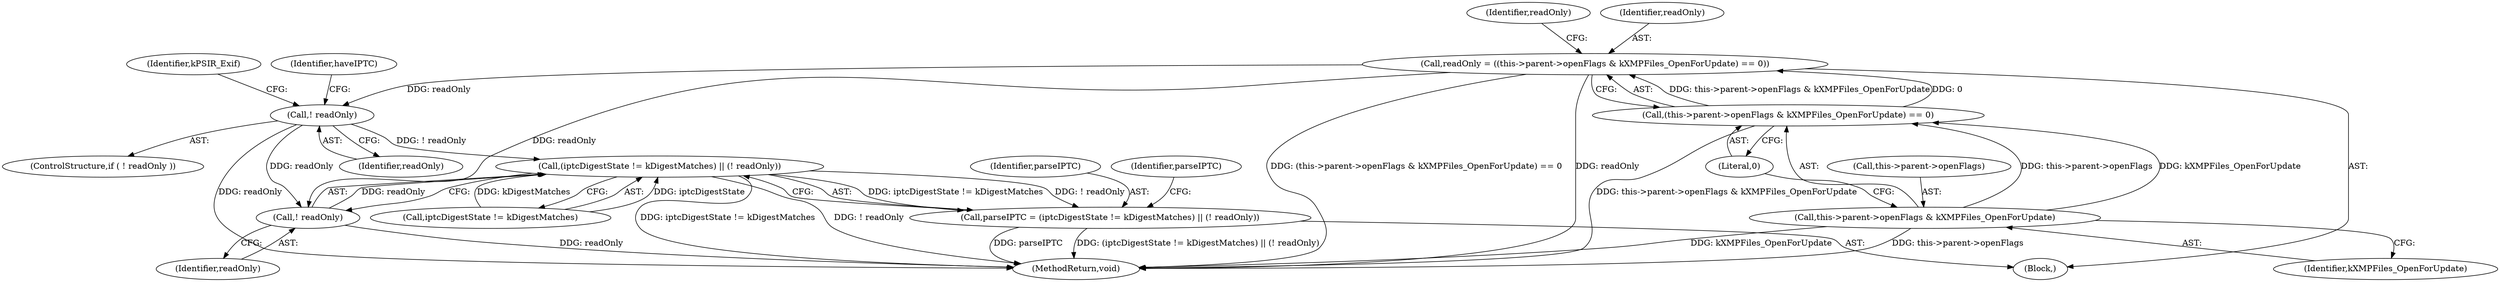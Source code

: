 digraph "0_exempi_e163667a06a9b656a047b0ec660b871f29a83c9f@API" {
"1000118" [label="(Call,readOnly = ((this->parent->openFlags & kXMPFiles_OpenForUpdate) == 0))"];
"1000120" [label="(Call,(this->parent->openFlags & kXMPFiles_OpenForUpdate) == 0)"];
"1000121" [label="(Call,this->parent->openFlags & kXMPFiles_OpenForUpdate)"];
"1000215" [label="(Call,! readOnly)"];
"1000402" [label="(Call,(iptcDigestState != kDigestMatches) || (! readOnly))"];
"1000400" [label="(Call,parseIPTC = (iptcDigestState != kDigestMatches) || (! readOnly))"];
"1000406" [label="(Call,! readOnly)"];
"1000121" [label="(Call,this->parent->openFlags & kXMPFiles_OpenForUpdate)"];
"1000110" [label="(Block,)"];
"1000216" [label="(Identifier,readOnly)"];
"1000402" [label="(Call,(iptcDigestState != kDigestMatches) || (! readOnly))"];
"1000130" [label="(Identifier,readOnly)"];
"1000218" [label="(Identifier,kPSIR_Exif)"];
"1000401" [label="(Identifier,parseIPTC)"];
"1000122" [label="(Call,this->parent->openFlags)"];
"1000215" [label="(Call,! readOnly)"];
"1000118" [label="(Call,readOnly = ((this->parent->openFlags & kXMPFiles_OpenForUpdate) == 0))"];
"1000407" [label="(Identifier,readOnly)"];
"1000214" [label="(ControlStructure,if ( ! readOnly ))"];
"1000403" [label="(Call,iptcDigestState != kDigestMatches)"];
"1000119" [label="(Identifier,readOnly)"];
"1000120" [label="(Call,(this->parent->openFlags & kXMPFiles_OpenForUpdate) == 0)"];
"1000127" [label="(Identifier,kXMPFiles_OpenForUpdate)"];
"1000406" [label="(Call,! readOnly)"];
"1000432" [label="(MethodReturn,void)"];
"1000409" [label="(Identifier,parseIPTC)"];
"1000128" [label="(Literal,0)"];
"1000222" [label="(Identifier,haveIPTC)"];
"1000400" [label="(Call,parseIPTC = (iptcDigestState != kDigestMatches) || (! readOnly))"];
"1000118" -> "1000110"  [label="AST: "];
"1000118" -> "1000120"  [label="CFG: "];
"1000119" -> "1000118"  [label="AST: "];
"1000120" -> "1000118"  [label="AST: "];
"1000130" -> "1000118"  [label="CFG: "];
"1000118" -> "1000432"  [label="DDG: (this->parent->openFlags & kXMPFiles_OpenForUpdate) == 0"];
"1000118" -> "1000432"  [label="DDG: readOnly"];
"1000120" -> "1000118"  [label="DDG: this->parent->openFlags & kXMPFiles_OpenForUpdate"];
"1000120" -> "1000118"  [label="DDG: 0"];
"1000118" -> "1000215"  [label="DDG: readOnly"];
"1000118" -> "1000406"  [label="DDG: readOnly"];
"1000120" -> "1000128"  [label="CFG: "];
"1000121" -> "1000120"  [label="AST: "];
"1000128" -> "1000120"  [label="AST: "];
"1000120" -> "1000432"  [label="DDG: this->parent->openFlags & kXMPFiles_OpenForUpdate"];
"1000121" -> "1000120"  [label="DDG: this->parent->openFlags"];
"1000121" -> "1000120"  [label="DDG: kXMPFiles_OpenForUpdate"];
"1000121" -> "1000127"  [label="CFG: "];
"1000122" -> "1000121"  [label="AST: "];
"1000127" -> "1000121"  [label="AST: "];
"1000128" -> "1000121"  [label="CFG: "];
"1000121" -> "1000432"  [label="DDG: kXMPFiles_OpenForUpdate"];
"1000121" -> "1000432"  [label="DDG: this->parent->openFlags"];
"1000215" -> "1000214"  [label="AST: "];
"1000215" -> "1000216"  [label="CFG: "];
"1000216" -> "1000215"  [label="AST: "];
"1000218" -> "1000215"  [label="CFG: "];
"1000222" -> "1000215"  [label="CFG: "];
"1000215" -> "1000432"  [label="DDG: readOnly"];
"1000215" -> "1000402"  [label="DDG: ! readOnly"];
"1000215" -> "1000406"  [label="DDG: readOnly"];
"1000402" -> "1000400"  [label="AST: "];
"1000402" -> "1000403"  [label="CFG: "];
"1000402" -> "1000406"  [label="CFG: "];
"1000403" -> "1000402"  [label="AST: "];
"1000406" -> "1000402"  [label="AST: "];
"1000400" -> "1000402"  [label="CFG: "];
"1000402" -> "1000432"  [label="DDG: iptcDigestState != kDigestMatches"];
"1000402" -> "1000432"  [label="DDG: ! readOnly"];
"1000402" -> "1000400"  [label="DDG: iptcDigestState != kDigestMatches"];
"1000402" -> "1000400"  [label="DDG: ! readOnly"];
"1000403" -> "1000402"  [label="DDG: iptcDigestState"];
"1000403" -> "1000402"  [label="DDG: kDigestMatches"];
"1000406" -> "1000402"  [label="DDG: readOnly"];
"1000400" -> "1000110"  [label="AST: "];
"1000401" -> "1000400"  [label="AST: "];
"1000409" -> "1000400"  [label="CFG: "];
"1000400" -> "1000432"  [label="DDG: parseIPTC"];
"1000400" -> "1000432"  [label="DDG: (iptcDigestState != kDigestMatches) || (! readOnly)"];
"1000406" -> "1000407"  [label="CFG: "];
"1000407" -> "1000406"  [label="AST: "];
"1000406" -> "1000432"  [label="DDG: readOnly"];
}

